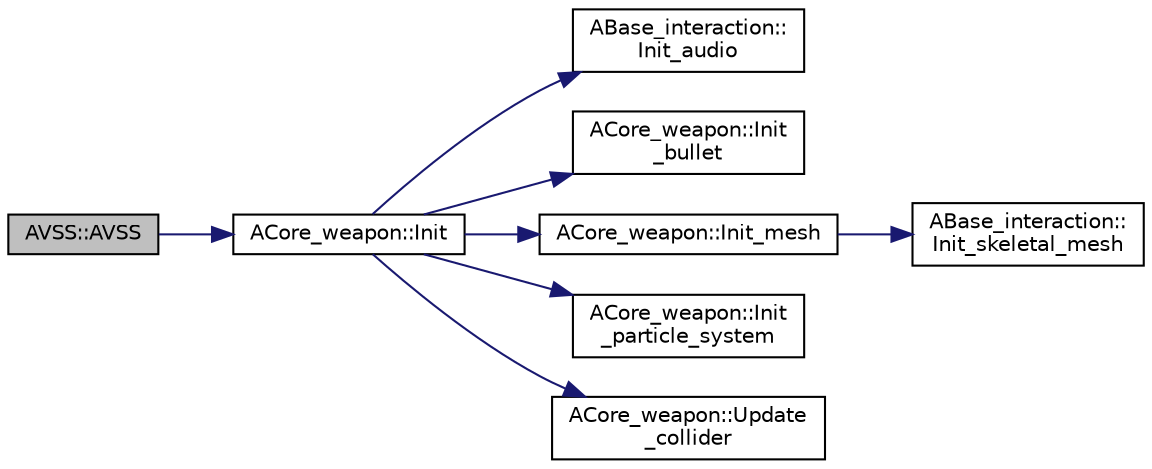 digraph "AVSS::AVSS"
{
 // LATEX_PDF_SIZE
  edge [fontname="Helvetica",fontsize="10",labelfontname="Helvetica",labelfontsize="10"];
  node [fontname="Helvetica",fontsize="10",shape=record];
  rankdir="LR";
  Node1 [label="AVSS::AVSS",height=0.2,width=0.4,color="black", fillcolor="grey75", style="filled", fontcolor="black",tooltip=" "];
  Node1 -> Node2 [color="midnightblue",fontsize="10",style="solid"];
  Node2 [label="ACore_weapon::Init",height=0.2,width=0.4,color="black", fillcolor="white", style="filled",URL="$class_a_core__weapon.html#a3e999ef3e385ed2dcef3c9cb5ab395f9",tooltip="무기 초기화"];
  Node2 -> Node3 [color="midnightblue",fontsize="10",style="solid"];
  Node3 [label="ABase_interaction::\lInit_audio",height=0.2,width=0.4,color="black", fillcolor="white", style="filled",URL="$class_a_base__interaction.html#ae533364f1664a8375c0543451ffad7b2",tooltip="오디오 컴포넌트 초기화"];
  Node2 -> Node4 [color="midnightblue",fontsize="10",style="solid"];
  Node4 [label="ACore_weapon::Init\l_bullet",height=0.2,width=0.4,color="black", fillcolor="white", style="filled",URL="$class_a_core__weapon.html#a16f4fead2726d8f030fb0d77024ef0b6",tooltip="탄알 초기화"];
  Node2 -> Node5 [color="midnightblue",fontsize="10",style="solid"];
  Node5 [label="ACore_weapon::Init_mesh",height=0.2,width=0.4,color="black", fillcolor="white", style="filled",URL="$class_a_core__weapon.html#aa23301eadff80b951407bd510701cefe",tooltip="메쉬 초기화"];
  Node5 -> Node6 [color="midnightblue",fontsize="10",style="solid"];
  Node6 [label="ABase_interaction::\lInit_skeletal_mesh",height=0.2,width=0.4,color="black", fillcolor="white", style="filled",URL="$class_a_base__interaction.html#acb1820b6681080ae7233659ae0c41f73",tooltip="스켈레탈 메시 컴포넌트 초기화 (캐릭터,차량)"];
  Node2 -> Node7 [color="midnightblue",fontsize="10",style="solid"];
  Node7 [label="ACore_weapon::Init\l_particle_system",height=0.2,width=0.4,color="black", fillcolor="white", style="filled",URL="$class_a_core__weapon.html#ac048a7816f802b7feb4152491ba5eca7",tooltip="파티클 시스템 초기화"];
  Node2 -> Node8 [color="midnightblue",fontsize="10",style="solid"];
  Node8 [label="ACore_weapon::Update\l_collider",height=0.2,width=0.4,color="black", fillcolor="white", style="filled",URL="$class_a_core__weapon.html#aefbeffd7902e686525ee47a3ee99798b",tooltip="콜라이더 정보 갱신"];
}
